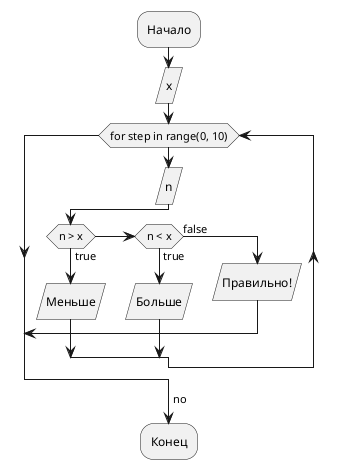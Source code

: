 @startuml
:Начало;
:x/
while (for step in range(0, 10))
  :n/
  if (n > x) then (true)
    :Меньше/
  elseif (n < x) then (true)
    :Больше/
  else (false)
    :Правильно!/
    break
  endif
endwhile
->no;
:Конец;
@enduml